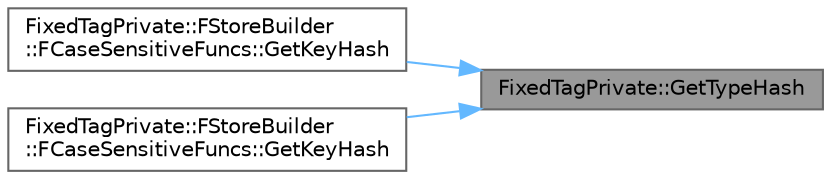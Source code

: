 digraph "FixedTagPrivate::GetTypeHash"
{
 // INTERACTIVE_SVG=YES
 // LATEX_PDF_SIZE
  bgcolor="transparent";
  edge [fontname=Helvetica,fontsize=10,labelfontname=Helvetica,labelfontsize=10];
  node [fontname=Helvetica,fontsize=10,shape=box,height=0.2,width=0.4];
  rankdir="RL";
  Node1 [id="Node000001",label="FixedTagPrivate::GetTypeHash",height=0.2,width=0.4,color="gray40", fillcolor="grey60", style="filled", fontcolor="black",tooltip=" "];
  Node1 -> Node2 [id="edge1_Node000001_Node000002",dir="back",color="steelblue1",style="solid",tooltip=" "];
  Node2 [id="Node000002",label="FixedTagPrivate::FStoreBuilder\l::FCaseSensitiveFuncs::GetKeyHash",height=0.2,width=0.4,color="grey40", fillcolor="white", style="filled",URL="$da/db1/structFixedTagPrivate_1_1FStoreBuilder_1_1FCaseSensitiveFuncs.html#ad6d7022e7c69c0faabdc808832047993",tooltip=" "];
  Node1 -> Node3 [id="edge2_Node000001_Node000003",dir="back",color="steelblue1",style="solid",tooltip=" "];
  Node3 [id="Node000003",label="FixedTagPrivate::FStoreBuilder\l::FCaseSensitiveFuncs::GetKeyHash",height=0.2,width=0.4,color="grey40", fillcolor="white", style="filled",URL="$da/db1/structFixedTagPrivate_1_1FStoreBuilder_1_1FCaseSensitiveFuncs.html#a64507e3919147c059fa75b20fadd55af",tooltip=" "];
}
